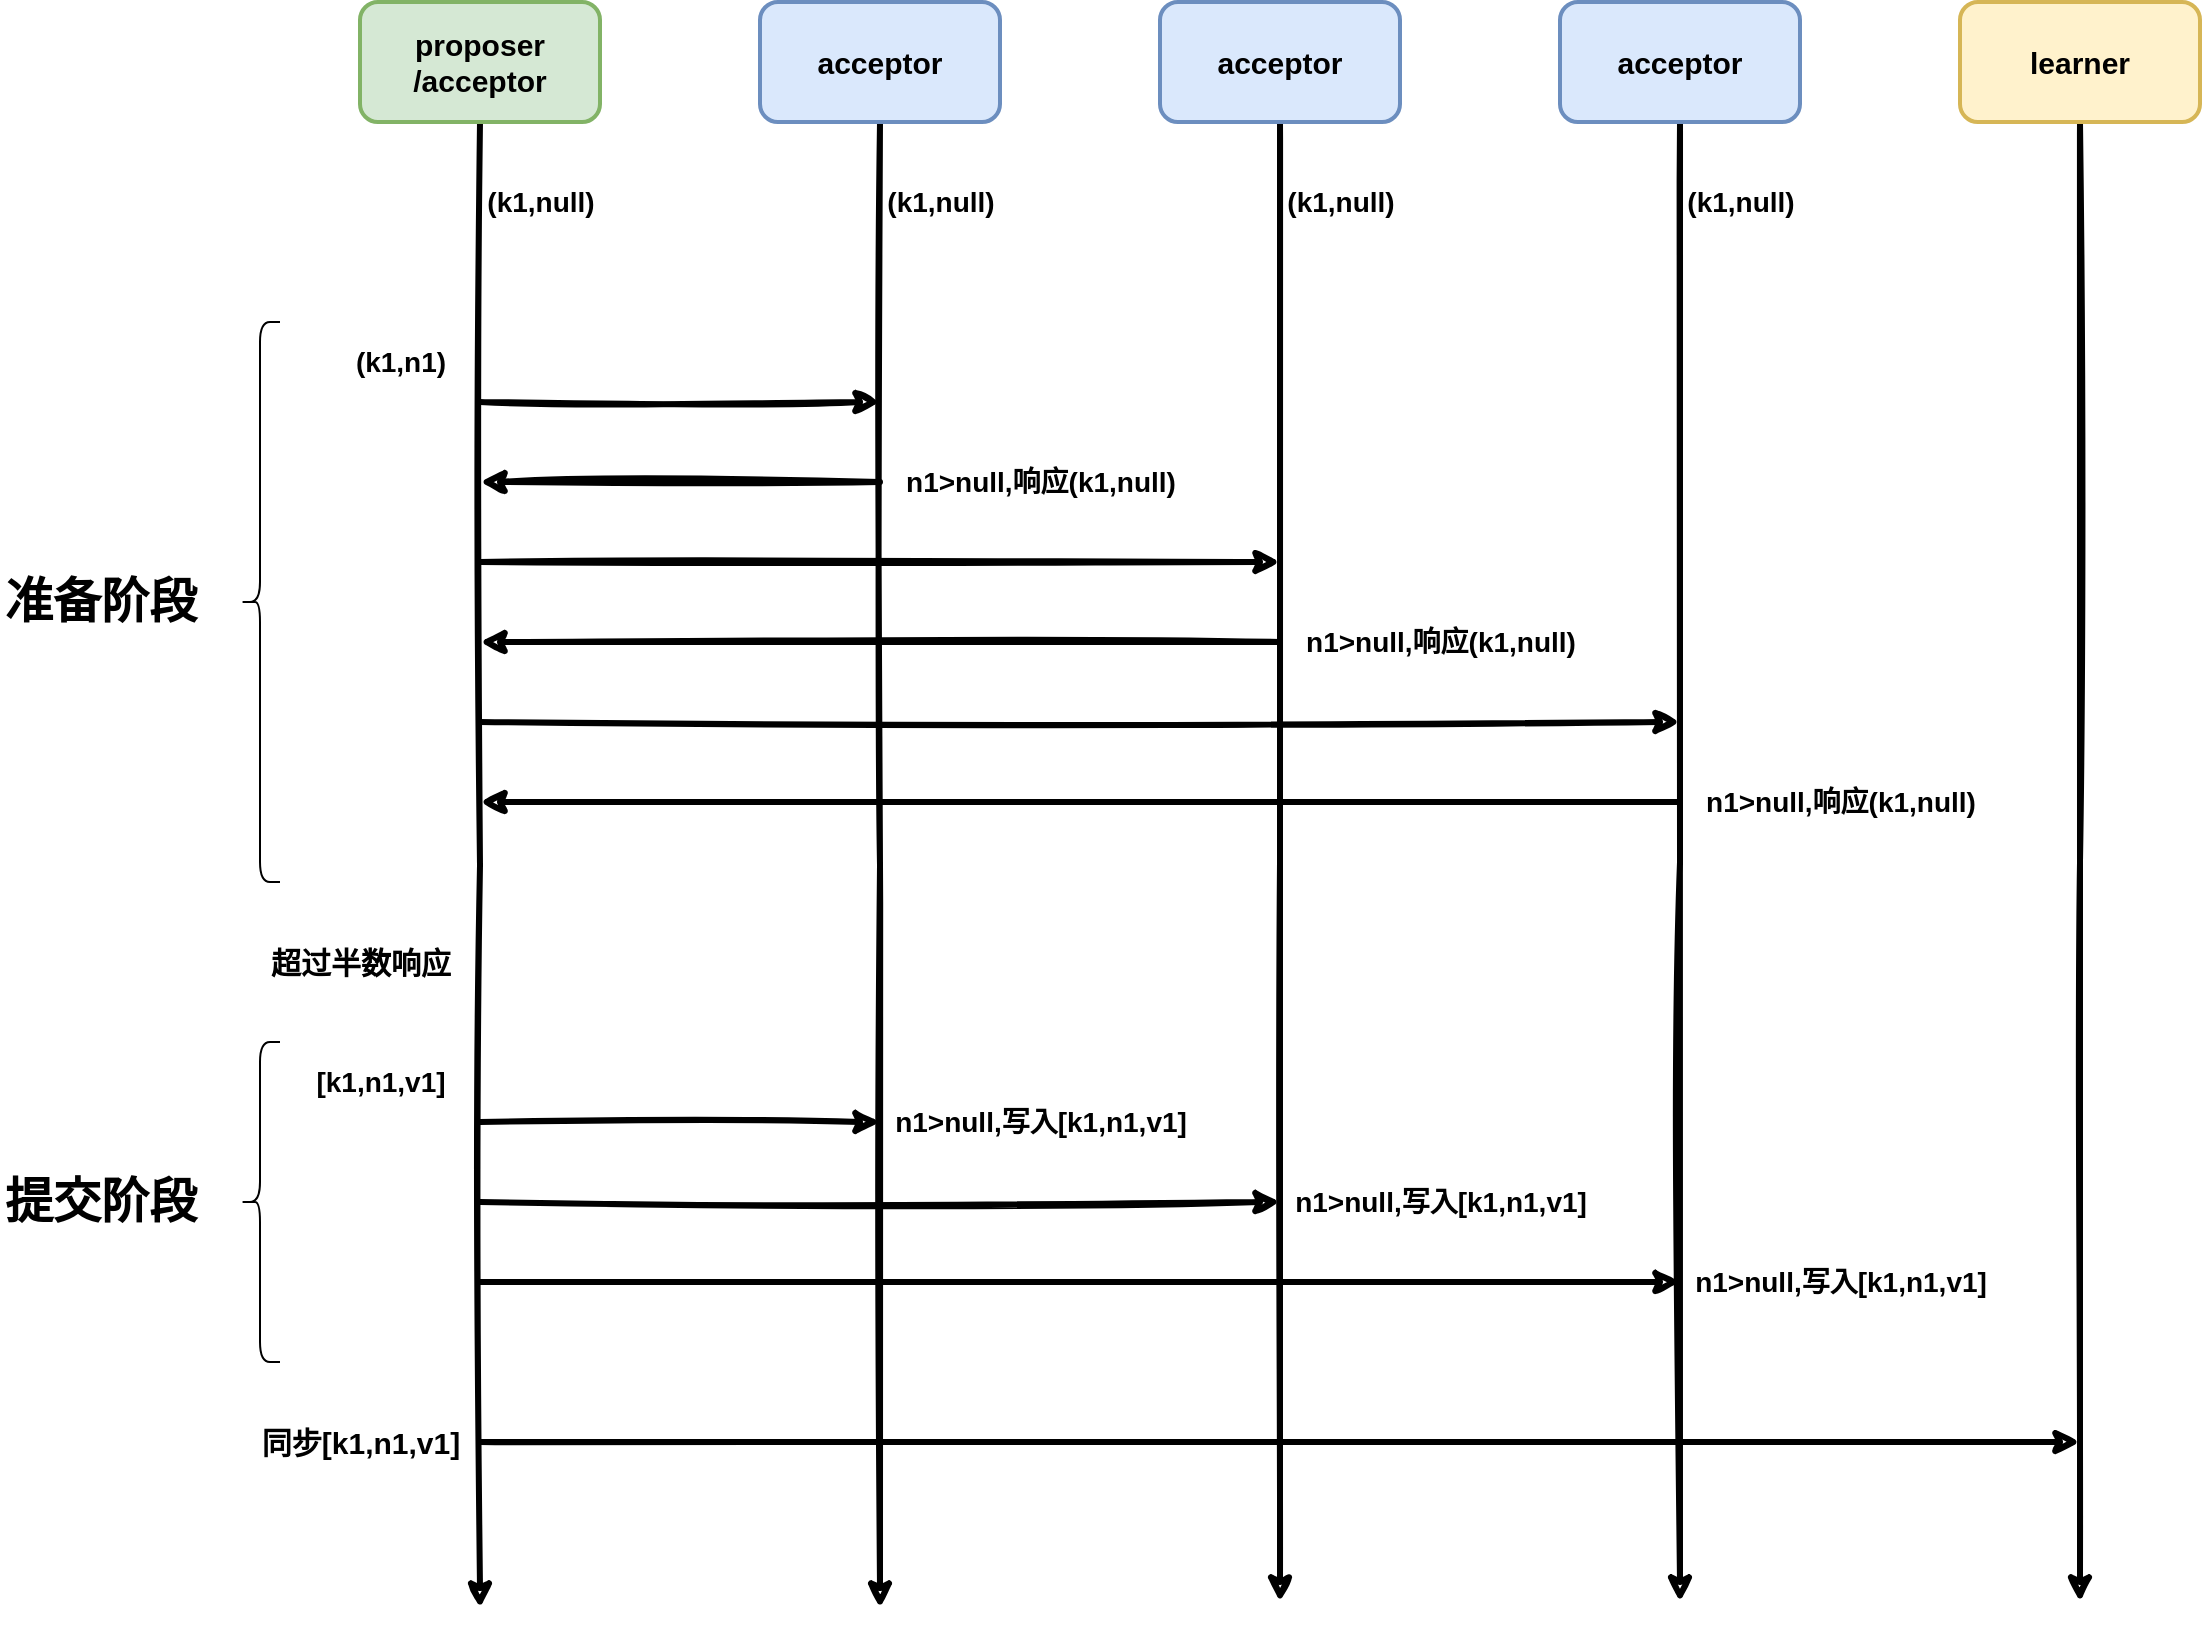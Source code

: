 <mxfile version="20.6.0" type="github">
  <diagram id="0MArv5eT3yof2RvUSmyE" name="第 1 页">
    <mxGraphModel dx="2282" dy="822" grid="1" gridSize="10" guides="1" tooltips="1" connect="1" arrows="1" fold="1" page="1" pageScale="1" pageWidth="827" pageHeight="1169" math="0" shadow="0">
      <root>
        <mxCell id="0" />
        <mxCell id="1" parent="0" />
        <mxCell id="Nsijig0Uwq6mhe-YT7a--6" style="edgeStyle=orthogonalEdgeStyle;rounded=0;orthogonalLoop=1;jettySize=auto;html=1;fontSize=15;strokeWidth=3;sketch=1;" edge="1" parent="1" source="Nsijig0Uwq6mhe-YT7a--1">
          <mxGeometry relative="1" as="geometry">
            <mxPoint x="220" y="1043.077" as="targetPoint" />
          </mxGeometry>
        </mxCell>
        <mxCell id="Nsijig0Uwq6mhe-YT7a--1" value="proposer&lt;br&gt;/acceptor" style="rounded=1;whiteSpace=wrap;html=1;strokeWidth=2;fillWeight=4;hachureGap=8;hachureAngle=45;fillColor=#d5e8d4;sketch=0;strokeColor=#82b366;fontSize=15;fontStyle=1" vertex="1" parent="1">
          <mxGeometry x="160" y="240" width="120" height="60" as="geometry" />
        </mxCell>
        <mxCell id="Nsijig0Uwq6mhe-YT7a--7" style="edgeStyle=orthogonalEdgeStyle;rounded=0;orthogonalLoop=1;jettySize=auto;html=1;fontSize=15;strokeWidth=3;sketch=1;" edge="1" parent="1" source="Nsijig0Uwq6mhe-YT7a--2">
          <mxGeometry relative="1" as="geometry">
            <mxPoint x="420" y="1043.077" as="targetPoint" />
          </mxGeometry>
        </mxCell>
        <mxCell id="Nsijig0Uwq6mhe-YT7a--2" value="acceptor" style="rounded=1;whiteSpace=wrap;html=1;strokeWidth=2;fillWeight=4;hachureGap=8;hachureAngle=45;fillColor=#dae8fc;sketch=0;strokeColor=#6c8ebf;fontSize=15;fontStyle=1" vertex="1" parent="1">
          <mxGeometry x="360" y="240" width="120" height="60" as="geometry" />
        </mxCell>
        <mxCell id="Nsijig0Uwq6mhe-YT7a--8" style="edgeStyle=orthogonalEdgeStyle;rounded=0;orthogonalLoop=1;jettySize=auto;html=1;fontSize=15;strokeWidth=3;sketch=1;" edge="1" parent="1" source="Nsijig0Uwq6mhe-YT7a--3">
          <mxGeometry relative="1" as="geometry">
            <mxPoint x="620" y="1040.0" as="targetPoint" />
          </mxGeometry>
        </mxCell>
        <mxCell id="Nsijig0Uwq6mhe-YT7a--3" value="acceptor" style="rounded=1;whiteSpace=wrap;html=1;strokeWidth=2;fillWeight=4;hachureGap=8;hachureAngle=45;fillColor=#dae8fc;sketch=0;strokeColor=#6c8ebf;fontSize=15;fontStyle=1" vertex="1" parent="1">
          <mxGeometry x="560" y="240" width="120" height="60" as="geometry" />
        </mxCell>
        <mxCell id="Nsijig0Uwq6mhe-YT7a--9" style="edgeStyle=orthogonalEdgeStyle;rounded=0;orthogonalLoop=1;jettySize=auto;html=1;fontSize=15;strokeWidth=3;sketch=1;" edge="1" parent="1" source="Nsijig0Uwq6mhe-YT7a--4">
          <mxGeometry relative="1" as="geometry">
            <mxPoint x="820" y="1040.0" as="targetPoint" />
          </mxGeometry>
        </mxCell>
        <mxCell id="Nsijig0Uwq6mhe-YT7a--4" value="acceptor" style="rounded=1;whiteSpace=wrap;html=1;strokeWidth=2;fillWeight=4;hachureGap=8;hachureAngle=45;fillColor=#dae8fc;sketch=0;strokeColor=#6c8ebf;fontSize=15;fontStyle=1" vertex="1" parent="1">
          <mxGeometry x="760" y="240" width="120" height="60" as="geometry" />
        </mxCell>
        <mxCell id="Nsijig0Uwq6mhe-YT7a--11" value="" style="endArrow=classic;html=1;rounded=0;sketch=1;strokeWidth=3;fontSize=14;" edge="1" parent="1">
          <mxGeometry width="50" height="50" relative="1" as="geometry">
            <mxPoint x="220" y="440" as="sourcePoint" />
            <mxPoint x="420" y="440" as="targetPoint" />
          </mxGeometry>
        </mxCell>
        <mxCell id="Nsijig0Uwq6mhe-YT7a--12" value="(k1,null)" style="text;strokeColor=none;fillColor=none;html=1;fontSize=14;fontStyle=1;verticalAlign=middle;align=center;sketch=0;" vertex="1" parent="1">
          <mxGeometry x="200" y="320" width="100" height="40" as="geometry" />
        </mxCell>
        <mxCell id="Nsijig0Uwq6mhe-YT7a--13" value="" style="endArrow=classic;html=1;rounded=0;sketch=1;strokeWidth=3;fontSize=15;" edge="1" parent="1">
          <mxGeometry width="50" height="50" relative="1" as="geometry">
            <mxPoint x="220" y="520" as="sourcePoint" />
            <mxPoint x="620" y="520" as="targetPoint" />
            <Array as="points" />
          </mxGeometry>
        </mxCell>
        <mxCell id="Nsijig0Uwq6mhe-YT7a--14" value="" style="endArrow=classic;html=1;rounded=0;sketch=1;strokeWidth=3;fontSize=15;" edge="1" parent="1">
          <mxGeometry width="50" height="50" relative="1" as="geometry">
            <mxPoint x="220" y="600" as="sourcePoint" />
            <mxPoint x="820" y="600" as="targetPoint" />
          </mxGeometry>
        </mxCell>
        <mxCell id="Nsijig0Uwq6mhe-YT7a--15" value="(k1,null)" style="text;strokeColor=none;fillColor=none;html=1;fontSize=14;fontStyle=1;verticalAlign=middle;align=center;sketch=0;" vertex="1" parent="1">
          <mxGeometry x="400" y="320" width="100" height="40" as="geometry" />
        </mxCell>
        <mxCell id="Nsijig0Uwq6mhe-YT7a--16" value="(k1,null)" style="text;strokeColor=none;fillColor=none;html=1;fontSize=14;fontStyle=1;verticalAlign=middle;align=center;sketch=0;" vertex="1" parent="1">
          <mxGeometry x="600" y="320" width="100" height="40" as="geometry" />
        </mxCell>
        <mxCell id="Nsijig0Uwq6mhe-YT7a--17" value="(k1,null)" style="text;strokeColor=none;fillColor=none;html=1;fontSize=14;fontStyle=1;verticalAlign=middle;align=center;sketch=0;" vertex="1" parent="1">
          <mxGeometry x="800" y="320" width="100" height="40" as="geometry" />
        </mxCell>
        <mxCell id="Nsijig0Uwq6mhe-YT7a--19" value="" style="endArrow=classic;html=1;rounded=0;sketch=1;strokeWidth=3;fontSize=15;" edge="1" parent="1">
          <mxGeometry width="50" height="50" relative="1" as="geometry">
            <mxPoint x="420" y="480" as="sourcePoint" />
            <mxPoint x="220" y="480" as="targetPoint" />
          </mxGeometry>
        </mxCell>
        <mxCell id="Nsijig0Uwq6mhe-YT7a--20" value="" style="endArrow=classic;html=1;rounded=0;sketch=1;strokeWidth=3;fontSize=15;" edge="1" parent="1">
          <mxGeometry width="50" height="50" relative="1" as="geometry">
            <mxPoint x="620" y="560" as="sourcePoint" />
            <mxPoint x="220" y="560" as="targetPoint" />
          </mxGeometry>
        </mxCell>
        <mxCell id="Nsijig0Uwq6mhe-YT7a--21" value="" style="endArrow=classic;html=1;rounded=0;sketch=1;strokeWidth=3;fontSize=15;" edge="1" parent="1">
          <mxGeometry width="50" height="50" relative="1" as="geometry">
            <mxPoint x="820" y="640" as="sourcePoint" />
            <mxPoint x="220" y="640" as="targetPoint" />
          </mxGeometry>
        </mxCell>
        <mxCell id="Nsijig0Uwq6mhe-YT7a--22" value="" style="endArrow=classic;html=1;rounded=0;sketch=1;strokeWidth=3;fontSize=14;" edge="1" parent="1">
          <mxGeometry width="50" height="50" relative="1" as="geometry">
            <mxPoint x="220" y="800" as="sourcePoint" />
            <mxPoint x="420" y="800" as="targetPoint" />
          </mxGeometry>
        </mxCell>
        <mxCell id="Nsijig0Uwq6mhe-YT7a--23" value="" style="endArrow=classic;html=1;rounded=0;sketch=1;strokeWidth=3;fontSize=15;" edge="1" parent="1">
          <mxGeometry width="50" height="50" relative="1" as="geometry">
            <mxPoint x="220" y="840" as="sourcePoint" />
            <mxPoint x="620" y="840" as="targetPoint" />
            <Array as="points" />
          </mxGeometry>
        </mxCell>
        <mxCell id="Nsijig0Uwq6mhe-YT7a--24" value="" style="endArrow=classic;html=1;rounded=0;sketch=1;strokeWidth=3;fontSize=15;" edge="1" parent="1">
          <mxGeometry width="50" height="50" relative="1" as="geometry">
            <mxPoint x="220" y="880" as="sourcePoint" />
            <mxPoint x="820" y="880" as="targetPoint" />
          </mxGeometry>
        </mxCell>
        <mxCell id="Nsijig0Uwq6mhe-YT7a--26" value="(k1,n1)" style="text;strokeColor=none;fillColor=none;html=1;fontSize=14;fontStyle=1;verticalAlign=middle;align=center;sketch=0;" vertex="1" parent="1">
          <mxGeometry x="130" y="400" width="100" height="40" as="geometry" />
        </mxCell>
        <mxCell id="Nsijig0Uwq6mhe-YT7a--27" value="n1&amp;gt;null,响应(k1,null)" style="text;strokeColor=none;fillColor=none;html=1;fontSize=14;fontStyle=1;verticalAlign=middle;align=center;sketch=0;" vertex="1" parent="1">
          <mxGeometry x="450" y="460" width="100" height="40" as="geometry" />
        </mxCell>
        <mxCell id="Nsijig0Uwq6mhe-YT7a--28" value="n1&amp;gt;null,响应(k1,null)" style="text;strokeColor=none;fillColor=none;html=1;fontSize=14;fontStyle=1;verticalAlign=middle;align=center;sketch=0;" vertex="1" parent="1">
          <mxGeometry x="650" y="540" width="100" height="40" as="geometry" />
        </mxCell>
        <mxCell id="Nsijig0Uwq6mhe-YT7a--29" value="n1&amp;gt;null,响应(k1,null)" style="text;strokeColor=none;fillColor=none;html=1;fontSize=14;fontStyle=1;verticalAlign=middle;align=center;sketch=0;" vertex="1" parent="1">
          <mxGeometry x="850" y="620" width="100" height="40" as="geometry" />
        </mxCell>
        <mxCell id="Nsijig0Uwq6mhe-YT7a--30" value="" style="shape=curlyBracket;whiteSpace=wrap;html=1;rounded=1;labelPosition=left;verticalLabelPosition=middle;align=right;verticalAlign=middle;sketch=0;fontSize=14;" vertex="1" parent="1">
          <mxGeometry x="100" y="400" width="20" height="280" as="geometry" />
        </mxCell>
        <mxCell id="Nsijig0Uwq6mhe-YT7a--31" value="准备阶段" style="text;strokeColor=none;fillColor=none;html=1;fontSize=24;fontStyle=1;verticalAlign=middle;align=center;sketch=0;" vertex="1" parent="1">
          <mxGeometry x="-20" y="520" width="100" height="40" as="geometry" />
        </mxCell>
        <mxCell id="Nsijig0Uwq6mhe-YT7a--32" value="超过半数响应" style="text;strokeColor=none;fillColor=none;html=1;fontSize=15;fontStyle=1;verticalAlign=middle;align=center;sketch=0;" vertex="1" parent="1">
          <mxGeometry x="110" y="700" width="100" height="40" as="geometry" />
        </mxCell>
        <mxCell id="Nsijig0Uwq6mhe-YT7a--33" value="" style="shape=curlyBracket;whiteSpace=wrap;html=1;rounded=1;labelPosition=left;verticalLabelPosition=middle;align=right;verticalAlign=middle;sketch=0;fontSize=14;" vertex="1" parent="1">
          <mxGeometry x="100" y="760" width="20" height="160" as="geometry" />
        </mxCell>
        <mxCell id="Nsijig0Uwq6mhe-YT7a--34" value="[k1,n1,v1]" style="text;strokeColor=none;fillColor=none;html=1;fontSize=14;fontStyle=1;verticalAlign=middle;align=center;sketch=0;" vertex="1" parent="1">
          <mxGeometry x="120" y="760" width="100" height="40" as="geometry" />
        </mxCell>
        <mxCell id="Nsijig0Uwq6mhe-YT7a--35" value="n1&amp;gt;null,写入[k1,n1,v1]" style="text;strokeColor=none;fillColor=none;html=1;fontSize=14;fontStyle=1;verticalAlign=middle;align=center;sketch=0;" vertex="1" parent="1">
          <mxGeometry x="450" y="780" width="100" height="40" as="geometry" />
        </mxCell>
        <mxCell id="Nsijig0Uwq6mhe-YT7a--36" value="n1&amp;gt;null,写入[k1,n1,v1]" style="text;strokeColor=none;fillColor=none;html=1;fontSize=14;fontStyle=1;verticalAlign=middle;align=center;sketch=0;" vertex="1" parent="1">
          <mxGeometry x="650" y="820" width="100" height="40" as="geometry" />
        </mxCell>
        <mxCell id="Nsijig0Uwq6mhe-YT7a--37" value="n1&amp;gt;null,写入[k1,n1,v1]" style="text;strokeColor=none;fillColor=none;html=1;fontSize=14;fontStyle=1;verticalAlign=middle;align=center;sketch=0;" vertex="1" parent="1">
          <mxGeometry x="850" y="860" width="100" height="40" as="geometry" />
        </mxCell>
        <mxCell id="Nsijig0Uwq6mhe-YT7a--38" value="提交阶段" style="text;strokeColor=none;fillColor=none;html=1;fontSize=24;fontStyle=1;verticalAlign=middle;align=center;sketch=0;" vertex="1" parent="1">
          <mxGeometry x="-20" y="820" width="100" height="40" as="geometry" />
        </mxCell>
        <mxCell id="Nsijig0Uwq6mhe-YT7a--40" style="edgeStyle=orthogonalEdgeStyle;rounded=0;sketch=1;orthogonalLoop=1;jettySize=auto;html=1;strokeWidth=3;fontSize=15;" edge="1" parent="1" source="Nsijig0Uwq6mhe-YT7a--39">
          <mxGeometry relative="1" as="geometry">
            <mxPoint x="1020" y="1040" as="targetPoint" />
          </mxGeometry>
        </mxCell>
        <mxCell id="Nsijig0Uwq6mhe-YT7a--39" value="learner" style="rounded=1;whiteSpace=wrap;html=1;strokeWidth=2;fillWeight=4;hachureGap=8;hachureAngle=45;fillColor=#fff2cc;sketch=0;strokeColor=#d6b656;fontSize=15;fontStyle=1" vertex="1" parent="1">
          <mxGeometry x="960" y="240" width="120" height="60" as="geometry" />
        </mxCell>
        <mxCell id="Nsijig0Uwq6mhe-YT7a--41" value="" style="endArrow=classic;html=1;rounded=0;sketch=1;strokeWidth=3;fontSize=15;" edge="1" parent="1">
          <mxGeometry width="50" height="50" relative="1" as="geometry">
            <mxPoint x="220" y="960" as="sourcePoint" />
            <mxPoint x="1020" y="960" as="targetPoint" />
          </mxGeometry>
        </mxCell>
        <mxCell id="Nsijig0Uwq6mhe-YT7a--42" value="同步[k1,n1,v1]" style="text;strokeColor=none;fillColor=none;html=1;fontSize=15;fontStyle=1;verticalAlign=middle;align=center;sketch=0;" vertex="1" parent="1">
          <mxGeometry x="110" y="940" width="100" height="40" as="geometry" />
        </mxCell>
      </root>
    </mxGraphModel>
  </diagram>
</mxfile>
